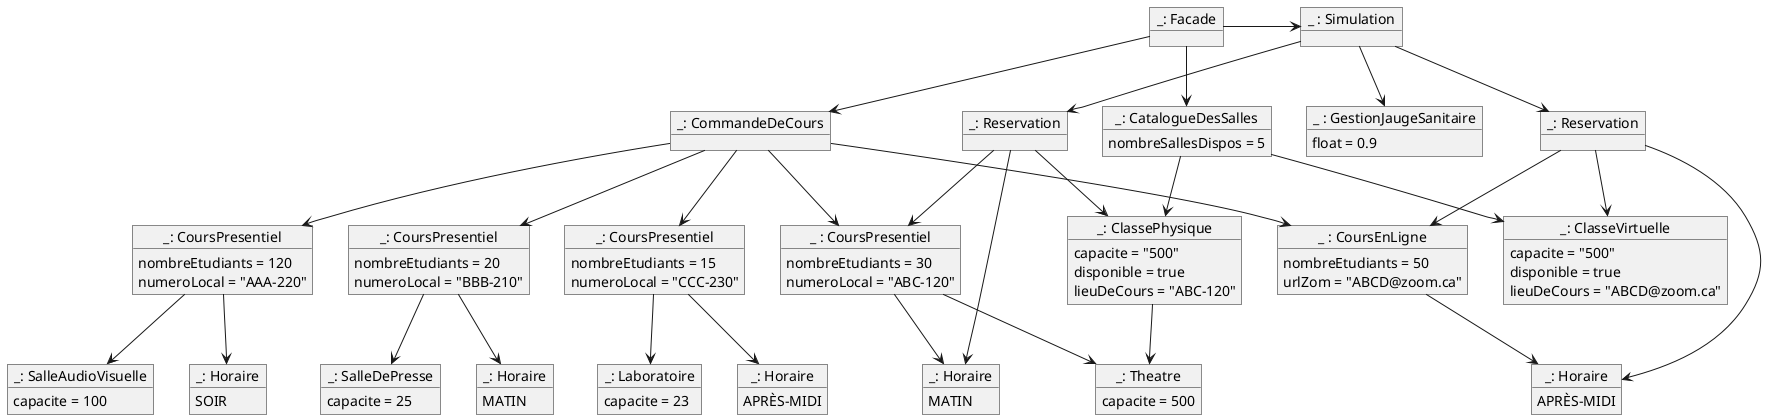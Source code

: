 @startuml

object "_ : GestionJaugeSanitaire" as GestionJaugeSanitaire{
float = 0.9
}

object "_: CatalogueDesSalles" as CatalogueDesSalles{
    nombreSallesDispos = 5
}

object "_: CommandeDeCours" as CommandeDeCours

object "_: Facade" as Facade

object "_: Reservation" as Reservation

object "_: Reservation" as Reservation2

object "_: ClasseVirtuelle" as ClasseVirtuelle{
    capacite = "500"
    disponible = true
    lieuDeCours = "ABCD@zoom.ca"
}

object "_: ClassePhysique" as ClassePhysique{
    capacite = "500"
    disponible = true
    lieuDeCours = "ABC-120"
}


object "_ : Simulation" as Simulation

object "_ : CoursEnLigne" as CoursEnLigne{
    nombreEtudiants = 50
    urlZom = "ABCD@zoom.ca"
}

object "_ : CoursPresentiel" as CoursPresentiel{
    nombreEtudiants = 30
    numeroLocal = "ABC-120"
}

object "_: CoursPresentiel" as CoursPresentiel2{
    nombreEtudiants = 120
    numeroLocal = "AAA-220"
}

object "_: CoursPresentiel" as CoursPresentiel3{
    nombreEtudiants = 20
    numeroLocal = "BBB-210"
}

object "_: CoursPresentiel" as CoursPresentiel4{
    nombreEtudiants = 15
    numeroLocal = "CCC-230"
}

object "_: Laboratoire" as Laboratoire{
    capacite = 23
}

object "_: SalleDePresse" as SalleDePresse{
    capacite = 25
}

object "_: Theatre" as Theatre{
    capacite = 500
}

object "_: SalleAudioVisuelle" as SalleAudioVisuelle{
    capacite = 100
}

object "_: Horaire" as Horaire{
 MATIN
}

object "_: Horaire" as Horaire2{
 APRÈS-MIDI
}

object "_: Horaire" as Horaire3{
 SOIR
}

object "_: Horaire" as Horaire4{
 MATIN
}

object "_: Horaire" as Horaire5{
 APRÈS-MIDI
}

Simulation --> GestionJaugeSanitaire
Simulation --> Reservation
Simulation --> Reservation2

Reservation --> ClassePhysique
Reservation --> CoursPresentiel
Reservation --> Horaire

Reservation2 --> ClasseVirtuelle
Reservation2 --> CoursEnLigne
Reservation2 --> Horaire2

ClassePhysique --> Theatre

Facade -> Simulation
Facade --> CatalogueDesSalles
Facade --> CommandeDeCours
CommandeDeCours --> CoursEnLigne
CommandeDeCours --> CoursPresentiel
CommandeDeCours --> CoursPresentiel2
CommandeDeCours --> CoursPresentiel3
CommandeDeCours --> CoursPresentiel4
CoursPresentiel --> Theatre
CoursPresentiel --> Horaire
CoursPresentiel2 --> SalleAudioVisuelle
CoursPresentiel2 --> Horaire3
CoursPresentiel3 --> SalleDePresse
CoursPresentiel3 --> Horaire4
CoursPresentiel4 --> Laboratoire
CoursPresentiel4 --> Horaire5
CoursEnLigne --> Horaire2
CatalogueDesSalles --> ClasseVirtuelle
CatalogueDesSalles --> ClassePhysique
@enduml
